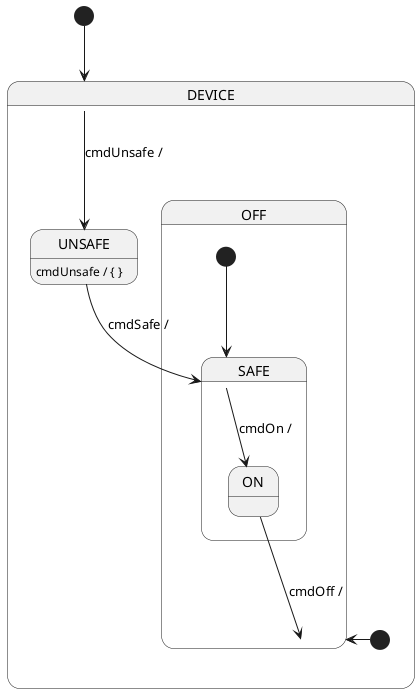 @startuml

[*] --> DEVICE

state DEVICE {

  [*] -> OFF

  DEVICE --> UNSAFE : cmdUnsafe /

  state OFF {
    [*] --> SAFE
    state SAFE {
      SAFE --> ON : cmdOn /
    }
    state UNSAFE {
      UNSAFE : cmdUnsafe / { }
      UNSAFE --> SAFE : cmdSafe /
    }
  }

  state ON {

    ON --> OFF : cmdOff /

  }

}

@enduml
